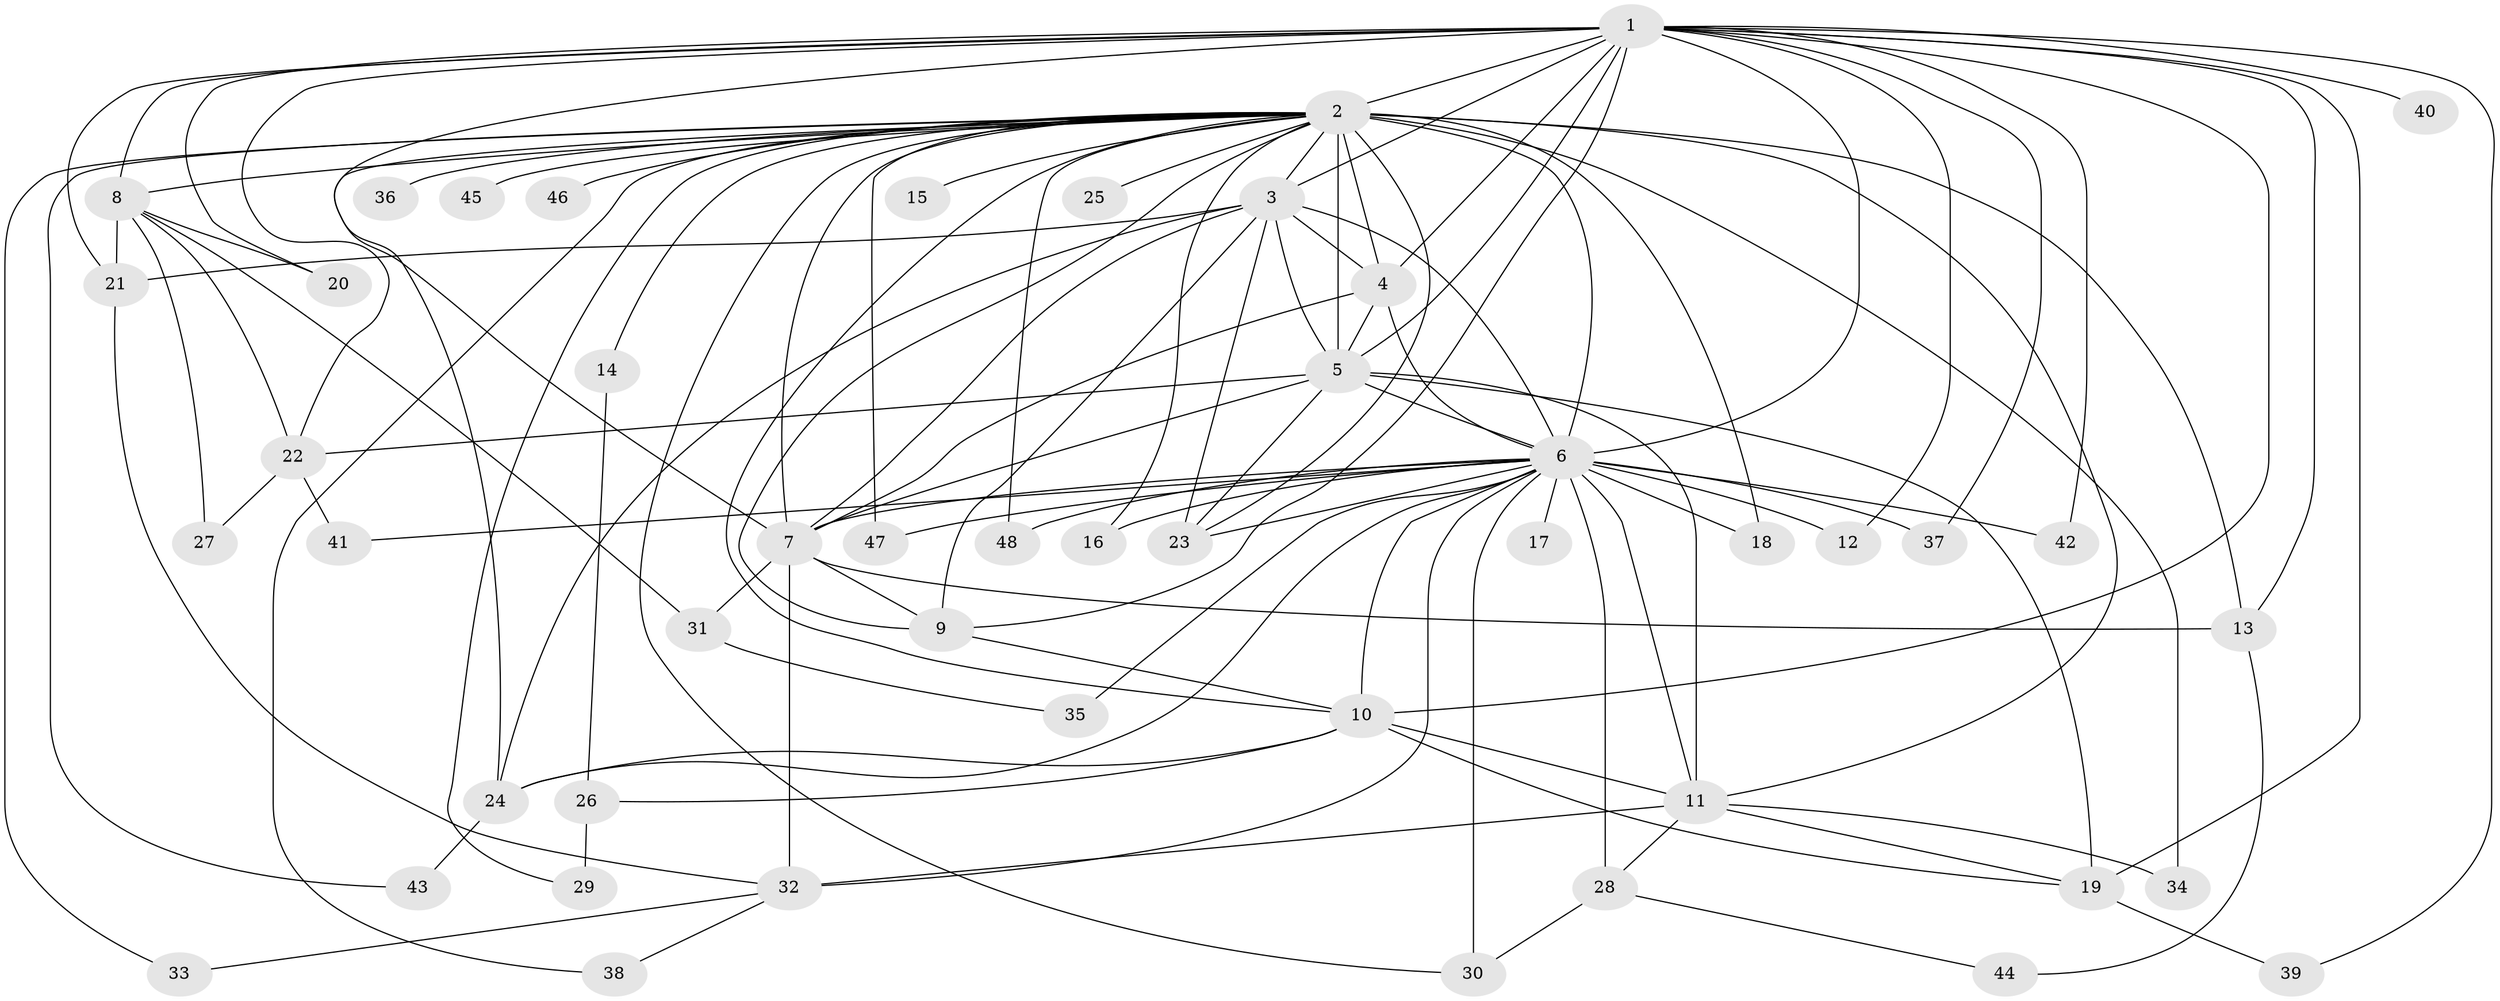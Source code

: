 // original degree distribution, {13: 0.021052631578947368, 29: 0.010526315789473684, 18: 0.021052631578947368, 20: 0.010526315789473684, 25: 0.010526315789473684, 23: 0.010526315789473684, 36: 0.010526315789473684, 14: 0.010526315789473684, 8: 0.010526315789473684, 4: 0.06315789473684211, 2: 0.5789473684210527, 5: 0.05263157894736842, 3: 0.18947368421052632}
// Generated by graph-tools (version 1.1) at 2025/34/03/09/25 02:34:47]
// undirected, 48 vertices, 113 edges
graph export_dot {
graph [start="1"]
  node [color=gray90,style=filled];
  1;
  2;
  3;
  4;
  5;
  6;
  7;
  8;
  9;
  10;
  11;
  12;
  13;
  14;
  15;
  16;
  17;
  18;
  19;
  20;
  21;
  22;
  23;
  24;
  25;
  26;
  27;
  28;
  29;
  30;
  31;
  32;
  33;
  34;
  35;
  36;
  37;
  38;
  39;
  40;
  41;
  42;
  43;
  44;
  45;
  46;
  47;
  48;
  1 -- 2 [weight=4.0];
  1 -- 3 [weight=4.0];
  1 -- 4 [weight=2.0];
  1 -- 5 [weight=2.0];
  1 -- 6 [weight=2.0];
  1 -- 7 [weight=2.0];
  1 -- 8 [weight=1.0];
  1 -- 9 [weight=1.0];
  1 -- 10 [weight=1.0];
  1 -- 12 [weight=1.0];
  1 -- 13 [weight=2.0];
  1 -- 19 [weight=2.0];
  1 -- 20 [weight=1.0];
  1 -- 21 [weight=2.0];
  1 -- 22 [weight=1.0];
  1 -- 37 [weight=1.0];
  1 -- 39 [weight=1.0];
  1 -- 40 [weight=1.0];
  1 -- 42 [weight=1.0];
  2 -- 3 [weight=4.0];
  2 -- 4 [weight=12.0];
  2 -- 5 [weight=4.0];
  2 -- 6 [weight=5.0];
  2 -- 7 [weight=2.0];
  2 -- 8 [weight=1.0];
  2 -- 9 [weight=1.0];
  2 -- 10 [weight=1.0];
  2 -- 11 [weight=2.0];
  2 -- 13 [weight=1.0];
  2 -- 14 [weight=1.0];
  2 -- 15 [weight=1.0];
  2 -- 16 [weight=1.0];
  2 -- 18 [weight=1.0];
  2 -- 23 [weight=1.0];
  2 -- 24 [weight=1.0];
  2 -- 25 [weight=1.0];
  2 -- 29 [weight=1.0];
  2 -- 30 [weight=1.0];
  2 -- 33 [weight=1.0];
  2 -- 34 [weight=1.0];
  2 -- 36 [weight=1.0];
  2 -- 38 [weight=1.0];
  2 -- 43 [weight=1.0];
  2 -- 45 [weight=2.0];
  2 -- 46 [weight=2.0];
  2 -- 47 [weight=1.0];
  2 -- 48 [weight=1.0];
  3 -- 4 [weight=3.0];
  3 -- 5 [weight=3.0];
  3 -- 6 [weight=3.0];
  3 -- 7 [weight=2.0];
  3 -- 9 [weight=1.0];
  3 -- 21 [weight=5.0];
  3 -- 23 [weight=1.0];
  3 -- 24 [weight=1.0];
  4 -- 5 [weight=1.0];
  4 -- 6 [weight=1.0];
  4 -- 7 [weight=1.0];
  5 -- 6 [weight=1.0];
  5 -- 7 [weight=1.0];
  5 -- 11 [weight=7.0];
  5 -- 19 [weight=1.0];
  5 -- 22 [weight=2.0];
  5 -- 23 [weight=1.0];
  6 -- 7 [weight=2.0];
  6 -- 10 [weight=1.0];
  6 -- 11 [weight=2.0];
  6 -- 12 [weight=2.0];
  6 -- 16 [weight=1.0];
  6 -- 17 [weight=1.0];
  6 -- 18 [weight=1.0];
  6 -- 23 [weight=1.0];
  6 -- 24 [weight=1.0];
  6 -- 28 [weight=2.0];
  6 -- 30 [weight=1.0];
  6 -- 32 [weight=2.0];
  6 -- 35 [weight=1.0];
  6 -- 37 [weight=1.0];
  6 -- 41 [weight=1.0];
  6 -- 42 [weight=1.0];
  6 -- 47 [weight=1.0];
  6 -- 48 [weight=1.0];
  7 -- 9 [weight=1.0];
  7 -- 13 [weight=1.0];
  7 -- 31 [weight=1.0];
  7 -- 32 [weight=1.0];
  8 -- 20 [weight=1.0];
  8 -- 21 [weight=1.0];
  8 -- 22 [weight=1.0];
  8 -- 27 [weight=1.0];
  8 -- 31 [weight=1.0];
  9 -- 10 [weight=1.0];
  10 -- 11 [weight=1.0];
  10 -- 19 [weight=1.0];
  10 -- 24 [weight=1.0];
  10 -- 26 [weight=1.0];
  11 -- 19 [weight=1.0];
  11 -- 28 [weight=1.0];
  11 -- 32 [weight=1.0];
  11 -- 34 [weight=1.0];
  13 -- 44 [weight=1.0];
  14 -- 26 [weight=1.0];
  19 -- 39 [weight=1.0];
  21 -- 32 [weight=1.0];
  22 -- 27 [weight=1.0];
  22 -- 41 [weight=1.0];
  24 -- 43 [weight=1.0];
  26 -- 29 [weight=1.0];
  28 -- 30 [weight=1.0];
  28 -- 44 [weight=1.0];
  31 -- 35 [weight=1.0];
  32 -- 33 [weight=1.0];
  32 -- 38 [weight=1.0];
}
